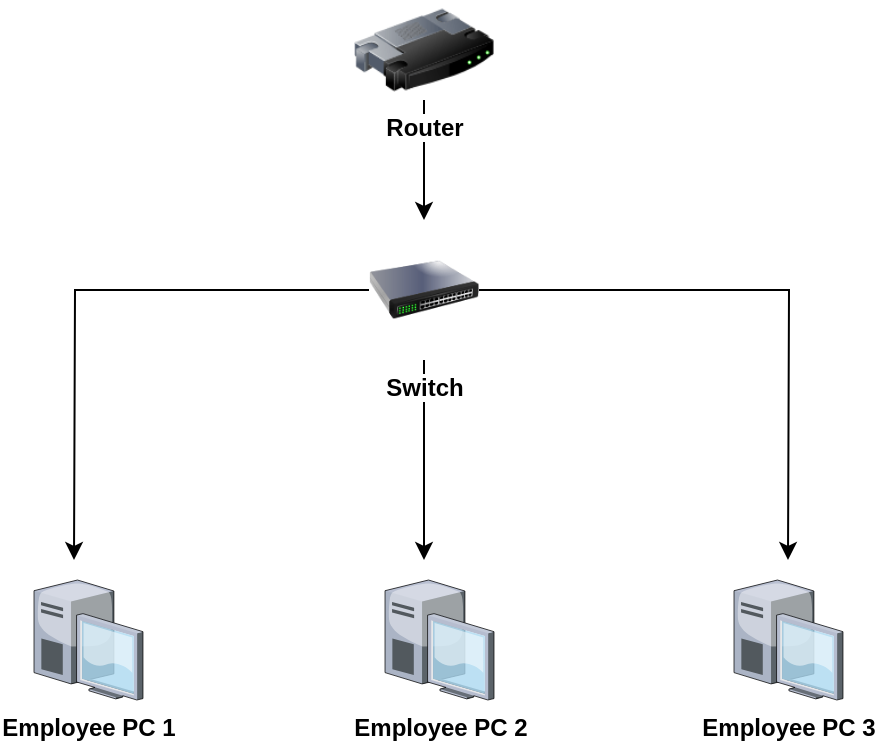 <mxfile version="26.0.16">
  <diagram name="Page-1" id="mRHkm12IqFpeQIY2AUvV">
    <mxGraphModel dx="794" dy="446" grid="1" gridSize="10" guides="1" tooltips="1" connect="1" arrows="1" fold="1" page="1" pageScale="1" pageWidth="850" pageHeight="1100" math="0" shadow="0">
      <root>
        <mxCell id="0" />
        <mxCell id="1" parent="0" />
        <mxCell id="RgbC2NjBzFe7X8s7O7zl-5" style="edgeStyle=orthogonalEdgeStyle;rounded=0;orthogonalLoop=1;jettySize=auto;html=1;exitX=0.5;exitY=1;exitDx=0;exitDy=0;" edge="1" parent="1" source="RgbC2NjBzFe7X8s7O7zl-2" target="RgbC2NjBzFe7X8s7O7zl-3">
          <mxGeometry relative="1" as="geometry" />
        </mxCell>
        <mxCell id="RgbC2NjBzFe7X8s7O7zl-2" value="&lt;b&gt;Router&lt;/b&gt;" style="image;html=1;image=img/lib/clip_art/networking/Router_128x128.png" vertex="1" parent="1">
          <mxGeometry x="360" y="60" width="70" height="50" as="geometry" />
        </mxCell>
        <mxCell id="RgbC2NjBzFe7X8s7O7zl-13" style="edgeStyle=orthogonalEdgeStyle;rounded=0;orthogonalLoop=1;jettySize=auto;html=1;exitX=0.5;exitY=1;exitDx=0;exitDy=0;" edge="1" parent="1" source="RgbC2NjBzFe7X8s7O7zl-3">
          <mxGeometry relative="1" as="geometry">
            <mxPoint x="395" y="340" as="targetPoint" />
          </mxGeometry>
        </mxCell>
        <mxCell id="RgbC2NjBzFe7X8s7O7zl-14" style="edgeStyle=orthogonalEdgeStyle;rounded=0;orthogonalLoop=1;jettySize=auto;html=1;exitX=1;exitY=0.5;exitDx=0;exitDy=0;" edge="1" parent="1" source="RgbC2NjBzFe7X8s7O7zl-3">
          <mxGeometry relative="1" as="geometry">
            <mxPoint x="577" y="340" as="targetPoint" />
          </mxGeometry>
        </mxCell>
        <mxCell id="RgbC2NjBzFe7X8s7O7zl-15" style="edgeStyle=orthogonalEdgeStyle;rounded=0;orthogonalLoop=1;jettySize=auto;html=1;exitX=0;exitY=0.5;exitDx=0;exitDy=0;" edge="1" parent="1" source="RgbC2NjBzFe7X8s7O7zl-3">
          <mxGeometry relative="1" as="geometry">
            <mxPoint x="220" y="340" as="targetPoint" />
          </mxGeometry>
        </mxCell>
        <mxCell id="RgbC2NjBzFe7X8s7O7zl-3" value="&lt;b&gt;Switch&lt;/b&gt;" style="image;html=1;image=img/lib/clip_art/networking/Switch_128x128.png" vertex="1" parent="1">
          <mxGeometry x="367.5" y="170" width="55" height="70" as="geometry" />
        </mxCell>
        <mxCell id="RgbC2NjBzFe7X8s7O7zl-7" value="&lt;b&gt;Employee PC 1&lt;/b&gt;" style="verticalLabelPosition=bottom;sketch=0;aspect=fixed;html=1;verticalAlign=top;strokeColor=none;align=center;outlineConnect=0;shape=mxgraph.citrix.desktop;" vertex="1" parent="1">
          <mxGeometry x="200" y="350" width="54.49" height="60" as="geometry" />
        </mxCell>
        <mxCell id="RgbC2NjBzFe7X8s7O7zl-9" value="Employee PC 3" style="verticalLabelPosition=bottom;sketch=0;aspect=fixed;html=1;verticalAlign=top;strokeColor=none;align=center;outlineConnect=0;shape=mxgraph.citrix.desktop;fontStyle=1" vertex="1" parent="1">
          <mxGeometry x="550" y="350" width="54.49" height="60" as="geometry" />
        </mxCell>
        <mxCell id="RgbC2NjBzFe7X8s7O7zl-11" value="Employee PC 2" style="verticalLabelPosition=bottom;sketch=0;aspect=fixed;html=1;verticalAlign=top;strokeColor=none;align=center;outlineConnect=0;shape=mxgraph.citrix.desktop;fontStyle=1" vertex="1" parent="1">
          <mxGeometry x="375.51" y="350" width="54.49" height="60" as="geometry" />
        </mxCell>
      </root>
    </mxGraphModel>
  </diagram>
</mxfile>

